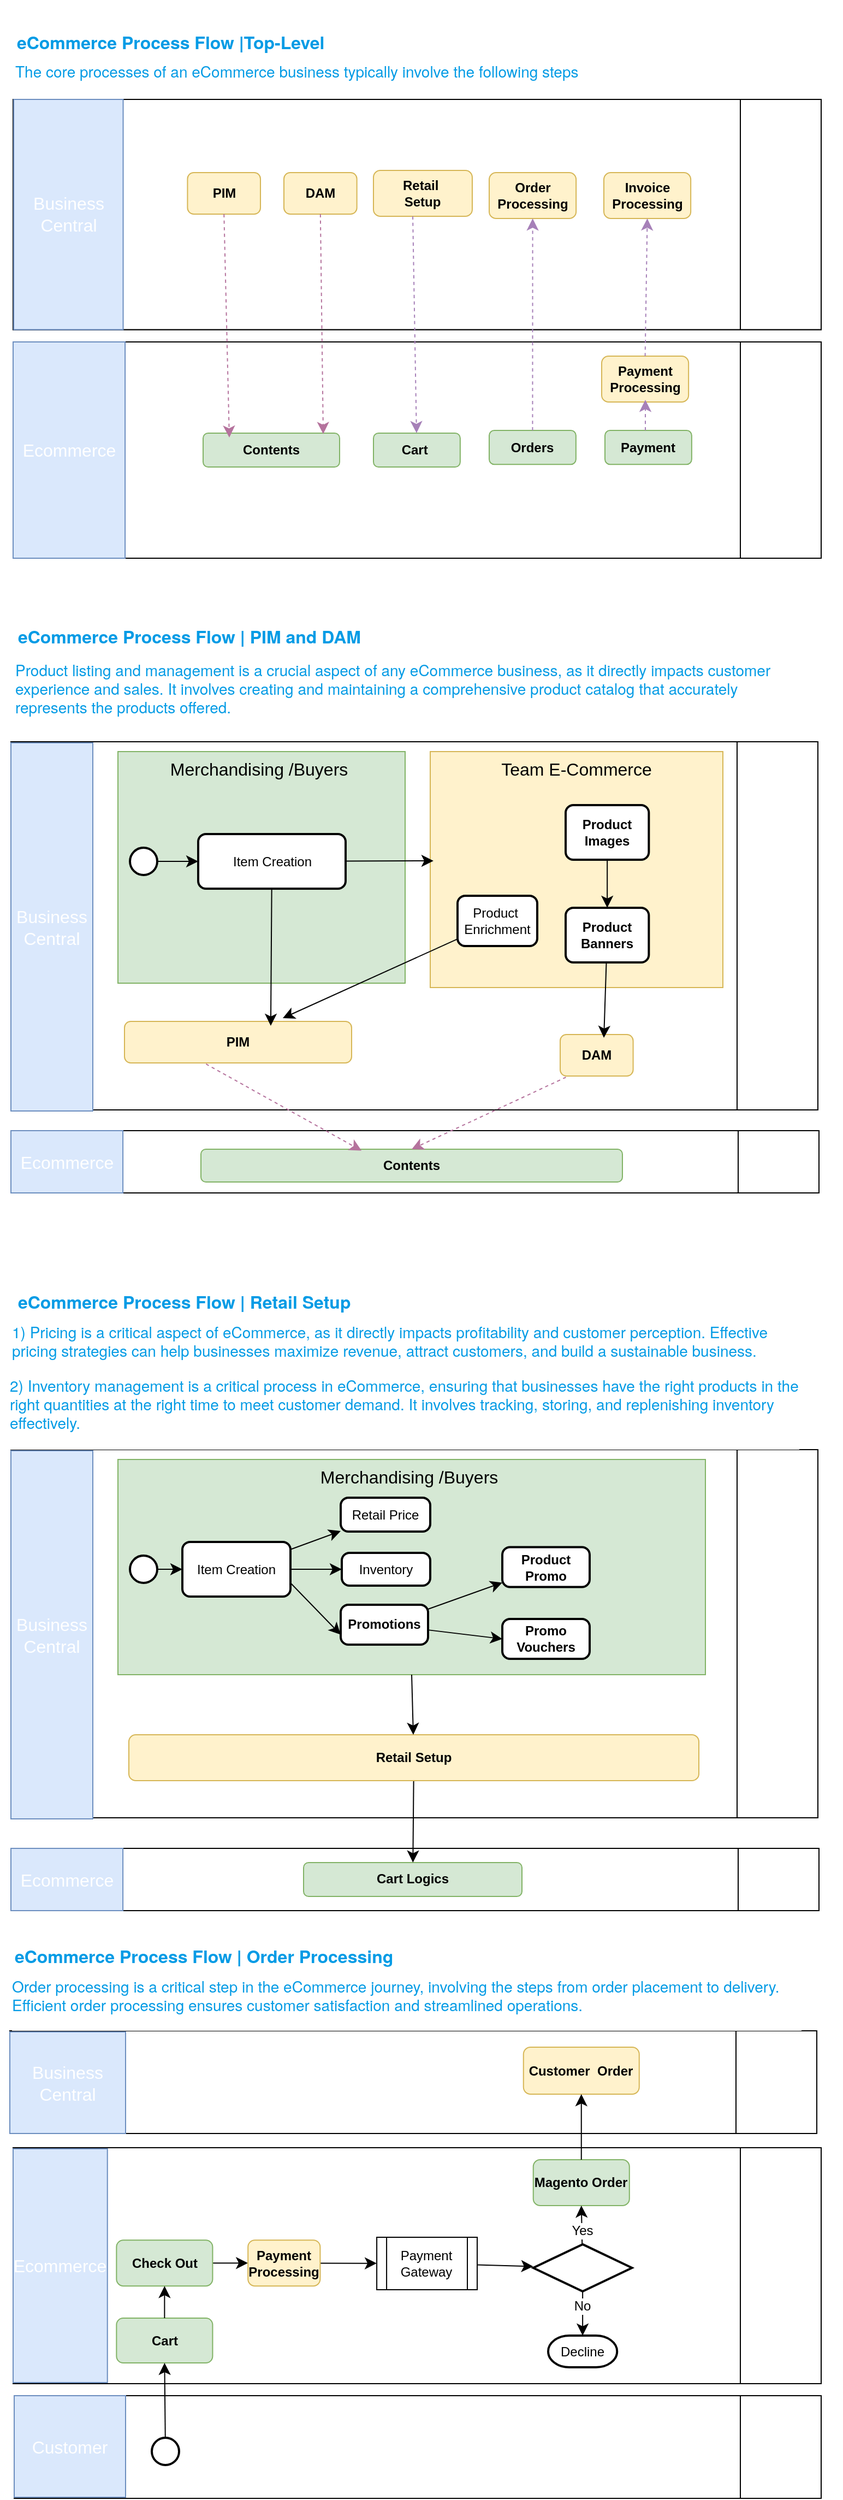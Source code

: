 <mxfile version="24.7.17">
  <diagram name="Page-1" id="vDul_YqK_dcnpiFwpa7n">
    <mxGraphModel dx="2261" dy="1991" grid="0" gridSize="10" guides="1" tooltips="1" connect="1" arrows="1" fold="1" page="1" pageScale="1" pageWidth="827" pageHeight="1169" math="0" shadow="0">
      <root>
        <mxCell id="0" />
        <mxCell id="1" parent="0" />
        <mxCell id="FsNF8_H5nUbt7xwvHBq2-6" value="" style="group" vertex="1" connectable="0" parent="1">
          <mxGeometry x="-739" y="-1043" width="727" height="212" as="geometry" />
        </mxCell>
        <mxCell id="FsNF8_H5nUbt7xwvHBq2-1" value="" style="shape=process;whiteSpace=wrap;html=1;backgroundOutline=1;movable=0;resizable=0;rotatable=0;deletable=0;editable=0;locked=1;connectable=0;" vertex="1" parent="FsNF8_H5nUbt7xwvHBq2-6">
          <mxGeometry x="-32" y="0.004" width="740" height="210.746" as="geometry" />
        </mxCell>
        <mxCell id="FsNF8_H5nUbt7xwvHBq2-4" value="Business Central" style="text;strokeColor=#6c8ebf;fillColor=#dae8fc;html=1;align=center;verticalAlign=middle;whiteSpace=wrap;rounded=0;fontSize=16;fontColor=#ffffff;" vertex="1" parent="FsNF8_H5nUbt7xwvHBq2-6">
          <mxGeometry x="-31.438" width="100.208" height="210.746" as="geometry" />
        </mxCell>
        <mxCell id="FsNF8_H5nUbt7xwvHBq2-9" value="&lt;b&gt;PIM&lt;/b&gt;" style="rounded=1;whiteSpace=wrap;html=1;fillColor=#fff2cc;strokeColor=#d6b656;fontColor=#000000;" vertex="1" parent="FsNF8_H5nUbt7xwvHBq2-6">
          <mxGeometry x="127.716" y="67" width="66.805" height="38" as="geometry" />
        </mxCell>
        <mxCell id="FsNF8_H5nUbt7xwvHBq2-10" value="&lt;b&gt;DAM&lt;/b&gt;" style="rounded=1;whiteSpace=wrap;html=1;fillColor=#fff2cc;strokeColor=#d6b656;fontColor=#000000;" vertex="1" parent="FsNF8_H5nUbt7xwvHBq2-6">
          <mxGeometry x="216.003" y="67" width="66.805" height="38" as="geometry" />
        </mxCell>
        <mxCell id="FsNF8_H5nUbt7xwvHBq2-17" value="&lt;b&gt;Order Processing&lt;/b&gt;" style="rounded=1;whiteSpace=wrap;html=1;fillColor=#fff2cc;strokeColor=#d6b656;fontColor=#000000;" vertex="1" parent="FsNF8_H5nUbt7xwvHBq2-6">
          <mxGeometry x="484.005" y="67" width="79.577" height="42" as="geometry" />
        </mxCell>
        <mxCell id="FsNF8_H5nUbt7xwvHBq2-23" value="&lt;b&gt;Retail&amp;nbsp;&lt;br&gt;Configurations&lt;/b&gt;" style="rounded=1;whiteSpace=wrap;html=1;fillColor=#fff2cc;strokeColor=#d6b656;fontColor=#000000;" vertex="1" parent="FsNF8_H5nUbt7xwvHBq2-6">
          <mxGeometry x="343.477" y="67" width="90.479" height="42" as="geometry" />
        </mxCell>
        <mxCell id="FsNF8_H5nUbt7xwvHBq2-7" value="" style="group" vertex="1" connectable="0" parent="1">
          <mxGeometry x="-771" y="-821" width="754.582" height="202" as="geometry" />
        </mxCell>
        <mxCell id="FsNF8_H5nUbt7xwvHBq2-36" style="edgeStyle=none;curved=1;rounded=0;orthogonalLoop=1;jettySize=auto;html=1;exitX=0;exitY=0.5;exitDx=0;exitDy=0;fontSize=12;startSize=8;endSize=8;" edge="1" parent="FsNF8_H5nUbt7xwvHBq2-7" source="FsNF8_H5nUbt7xwvHBq2-2" target="FsNF8_H5nUbt7xwvHBq2-5">
          <mxGeometry relative="1" as="geometry" />
        </mxCell>
        <mxCell id="FsNF8_H5nUbt7xwvHBq2-2" value="" style="shape=process;whiteSpace=wrap;html=1;backgroundOutline=1;" vertex="1" parent="FsNF8_H5nUbt7xwvHBq2-7">
          <mxGeometry width="740.0" height="198" as="geometry" />
        </mxCell>
        <mxCell id="FsNF8_H5nUbt7xwvHBq2-5" value="Ecommerce" style="text;strokeColor=#6c8ebf;fillColor=#dae8fc;html=1;align=center;verticalAlign=middle;whiteSpace=wrap;rounded=0;fontSize=16;fontColor=#ffffff;" vertex="1" parent="FsNF8_H5nUbt7xwvHBq2-7">
          <mxGeometry width="102.554" height="198" as="geometry" />
        </mxCell>
        <mxCell id="FsNF8_H5nUbt7xwvHBq2-11" value="&lt;b&gt;Orders&lt;/b&gt;" style="rounded=1;whiteSpace=wrap;html=1;fillColor=#d5e8d4;strokeColor=#82b366;" vertex="1" parent="FsNF8_H5nUbt7xwvHBq2-7">
          <mxGeometry x="436.002" y="81" width="79.429" height="31.091" as="geometry" />
        </mxCell>
        <mxCell id="FsNF8_H5nUbt7xwvHBq2-24" value="&lt;b&gt;Cart&amp;nbsp;&lt;/b&gt;" style="rounded=1;whiteSpace=wrap;html=1;fillColor=#d5e8d4;strokeColor=#82b366;" vertex="1" parent="FsNF8_H5nUbt7xwvHBq2-7">
          <mxGeometry x="330.002" y="83.45" width="79.429" height="31.091" as="geometry" />
        </mxCell>
        <mxCell id="FsNF8_H5nUbt7xwvHBq2-26" value="&lt;b&gt;Contents&lt;/b&gt;" style="rounded=1;whiteSpace=wrap;html=1;fillColor=#d5e8d4;strokeColor=#82b366;" vertex="1" parent="FsNF8_H5nUbt7xwvHBq2-7">
          <mxGeometry x="174" y="83.455" width="125" height="31.091" as="geometry" />
        </mxCell>
        <mxCell id="FsNF8_H5nUbt7xwvHBq2-242" value="&lt;b&gt;Payment&lt;/b&gt;" style="rounded=1;whiteSpace=wrap;html=1;fillColor=#d5e8d4;strokeColor=#82b366;" vertex="1" parent="FsNF8_H5nUbt7xwvHBq2-7">
          <mxGeometry x="542.002" y="81" width="79.429" height="31.091" as="geometry" />
        </mxCell>
        <mxCell id="FsNF8_H5nUbt7xwvHBq2-243" value="&lt;b&gt;Payment Processing&lt;/b&gt;" style="rounded=1;whiteSpace=wrap;html=1;fillColor=#fff2cc;strokeColor=#d6b656;fontColor=#000000;" vertex="1" parent="FsNF8_H5nUbt7xwvHBq2-7">
          <mxGeometry x="539.005" y="13" width="79.577" height="42" as="geometry" />
        </mxCell>
        <mxCell id="FsNF8_H5nUbt7xwvHBq2-35" value="&lt;h2 style=&quot;box-sizing: border-box; margin-top: 1.75rem; margin-bottom: 0.5rem; line-height: 1.2; font-size: 16px; color: rgb(3, 155, 229); padding-bottom: 1rem; font-family: &amp;quot;Source Sans Pro&amp;quot;, HelveticaNeue-Light, &amp;quot;Helvetica Neue Light&amp;quot;, &amp;quot;Helvetica Neue&amp;quot;, Helvetica, Arial, &amp;quot;Lucida Grande&amp;quot;, sans-serif; background-color: rgb(255, 255, 255);&quot;&gt;&lt;span style=&quot;box-sizing: border-box; font-size: 16px;&quot; id=&quot;Top-Level_eCommerce_Process_Flow&quot;&gt;&amp;nbsp;eCommerce Process Flow |&lt;/span&gt;&lt;span style=&quot;font-size: 16px;&quot;&gt;Top-Level&lt;/span&gt;&lt;/h2&gt;" style="text;html=1;align=left;verticalAlign=middle;whiteSpace=wrap;rounded=0;fontSize=16;fontStyle=1" vertex="1" parent="1">
          <mxGeometry x="-774" y="-1113" width="478" height="30" as="geometry" />
        </mxCell>
        <mxCell id="FsNF8_H5nUbt7xwvHBq2-62" value="" style="group" vertex="1" connectable="0" parent="1">
          <mxGeometry x="-773" y="-99" width="740" height="57" as="geometry" />
        </mxCell>
        <mxCell id="FsNF8_H5nUbt7xwvHBq2-63" style="edgeStyle=none;curved=1;rounded=0;orthogonalLoop=1;jettySize=auto;html=1;exitX=0;exitY=0.5;exitDx=0;exitDy=0;fontSize=12;startSize=8;endSize=8;" edge="1" parent="FsNF8_H5nUbt7xwvHBq2-62" source="FsNF8_H5nUbt7xwvHBq2-64" target="FsNF8_H5nUbt7xwvHBq2-65">
          <mxGeometry relative="1" as="geometry" />
        </mxCell>
        <mxCell id="FsNF8_H5nUbt7xwvHBq2-64" value="" style="shape=process;whiteSpace=wrap;html=1;backgroundOutline=1;" vertex="1" parent="FsNF8_H5nUbt7xwvHBq2-62">
          <mxGeometry width="740.0" height="57.0" as="geometry" />
        </mxCell>
        <mxCell id="FsNF8_H5nUbt7xwvHBq2-65" value="Ecommerce" style="text;strokeColor=#6c8ebf;fillColor=#dae8fc;html=1;align=center;verticalAlign=middle;whiteSpace=wrap;rounded=0;fontSize=16;fontColor=#ffffff;" vertex="1" parent="FsNF8_H5nUbt7xwvHBq2-62">
          <mxGeometry width="102.554" height="57.0" as="geometry" />
        </mxCell>
        <mxCell id="FsNF8_H5nUbt7xwvHBq2-68" value="&lt;b&gt;Contents&lt;/b&gt;" style="rounded=1;whiteSpace=wrap;html=1;fillColor=#d5e8d4;strokeColor=#82b366;" vertex="1" parent="FsNF8_H5nUbt7xwvHBq2-62">
          <mxGeometry x="174" y="17" width="386" height="30" as="geometry" />
        </mxCell>
        <mxCell id="FsNF8_H5nUbt7xwvHBq2-73" value="&lt;h2 style=&quot;box-sizing: border-box; margin-top: 1.75rem; margin-bottom: 0.5rem; line-height: 1.2; font-size: 16px; color: rgb(3, 155, 229); padding-bottom: 1rem; font-family: &amp;quot;Source Sans Pro&amp;quot;, HelveticaNeue-Light, &amp;quot;Helvetica Neue Light&amp;quot;, &amp;quot;Helvetica Neue&amp;quot;, Helvetica, Arial, &amp;quot;Lucida Grande&amp;quot;, sans-serif; background-color: rgb(255, 255, 255);&quot;&gt;&lt;span style=&quot;box-sizing: border-box; font-size: 16px;&quot; id=&quot;Top-Level_eCommerce_Process_Flow&quot;&gt;&amp;nbsp;eCommerce Process Flow | PIM and DAM&lt;/span&gt;&lt;/h2&gt;" style="text;html=1;align=left;verticalAlign=middle;whiteSpace=wrap;rounded=0;fontSize=16;fontStyle=1" vertex="1" parent="1">
          <mxGeometry x="-773" y="-569" width="478" height="30" as="geometry" />
        </mxCell>
        <mxCell id="FsNF8_H5nUbt7xwvHBq2-74" value="" style="shape=process;whiteSpace=wrap;html=1;backgroundOutline=1;" vertex="1" parent="1">
          <mxGeometry x="-773" y="-455" width="739" height="337" as="geometry" />
        </mxCell>
        <mxCell id="FsNF8_H5nUbt7xwvHBq2-57" value="Business Central" style="text;strokeColor=#6c8ebf;fillColor=#dae8fc;html=1;align=center;verticalAlign=middle;whiteSpace=wrap;rounded=0;fontSize=16;fontColor=#ffffff;" vertex="1" parent="1">
          <mxGeometry x="-773" y="-454" width="75" height="337" as="geometry" />
        </mxCell>
        <mxCell id="FsNF8_H5nUbt7xwvHBq2-72" style="edgeStyle=none;curved=1;rounded=0;orthogonalLoop=1;jettySize=auto;html=1;fontSize=12;startSize=8;endSize=8;dashed=1;strokeColor=#B5739D;exitX=0.359;exitY=1.026;exitDx=0;exitDy=0;exitPerimeter=0;entryX=0.381;entryY=0.043;entryDx=0;entryDy=0;entryPerimeter=0;" edge="1" parent="1" source="FsNF8_H5nUbt7xwvHBq2-82" target="FsNF8_H5nUbt7xwvHBq2-68">
          <mxGeometry relative="1" as="geometry">
            <mxPoint x="-579" y="-181" as="sourcePoint" />
            <mxPoint x="-563" y="-68" as="targetPoint" />
          </mxGeometry>
        </mxCell>
        <mxCell id="FsNF8_H5nUbt7xwvHBq2-71" style="edgeStyle=none;curved=1;rounded=0;orthogonalLoop=1;jettySize=auto;html=1;fontSize=12;startSize=8;endSize=8;dashed=1;fillColor=#d5e8d4;strokeColor=#B5739D;entryX=0.5;entryY=0;entryDx=0;entryDy=0;" edge="1" parent="1" target="FsNF8_H5nUbt7xwvHBq2-68">
          <mxGeometry relative="1" as="geometry">
            <mxPoint x="-243" y="-158" as="sourcePoint" />
            <mxPoint x="-243" y="-72" as="targetPoint" />
          </mxGeometry>
        </mxCell>
        <mxCell id="FsNF8_H5nUbt7xwvHBq2-75" value="" style="group" vertex="1" connectable="0" parent="1">
          <mxGeometry x="-739" y="-1043" width="727" height="212" as="geometry" />
        </mxCell>
        <mxCell id="FsNF8_H5nUbt7xwvHBq2-76" value="" style="shape=process;whiteSpace=wrap;html=1;backgroundOutline=1;movable=0;resizable=0;rotatable=0;deletable=0;editable=0;locked=1;connectable=0;" vertex="1" parent="FsNF8_H5nUbt7xwvHBq2-75">
          <mxGeometry x="-32" y="0.004" width="740" height="210.746" as="geometry" />
        </mxCell>
        <mxCell id="FsNF8_H5nUbt7xwvHBq2-77" value="Business Central" style="text;strokeColor=#6c8ebf;fillColor=#dae8fc;html=1;align=center;verticalAlign=middle;whiteSpace=wrap;rounded=0;fontSize=16;fontColor=#ffffff;" vertex="1" parent="FsNF8_H5nUbt7xwvHBq2-75">
          <mxGeometry x="-31.438" width="100.208" height="210.746" as="geometry" />
        </mxCell>
        <mxCell id="FsNF8_H5nUbt7xwvHBq2-78" value="&lt;b&gt;PIM&lt;/b&gt;" style="rounded=1;whiteSpace=wrap;html=1;fillColor=#fff2cc;strokeColor=#d6b656;fontColor=#000000;" vertex="1" parent="FsNF8_H5nUbt7xwvHBq2-75">
          <mxGeometry x="127.716" y="67" width="66.805" height="38" as="geometry" />
        </mxCell>
        <mxCell id="FsNF8_H5nUbt7xwvHBq2-79" value="&lt;b&gt;DAM&lt;/b&gt;" style="rounded=1;whiteSpace=wrap;html=1;fillColor=#fff2cc;strokeColor=#d6b656;fontColor=#000000;" vertex="1" parent="FsNF8_H5nUbt7xwvHBq2-75">
          <mxGeometry x="216.003" y="67" width="66.805" height="38" as="geometry" />
        </mxCell>
        <mxCell id="FsNF8_H5nUbt7xwvHBq2-80" value="&lt;b&gt;Order Processing&lt;/b&gt;" style="rounded=1;whiteSpace=wrap;html=1;fillColor=#fff2cc;strokeColor=#d6b656;fontColor=#000000;" vertex="1" parent="FsNF8_H5nUbt7xwvHBq2-75">
          <mxGeometry x="404.005" y="67" width="79.577" height="42" as="geometry" />
        </mxCell>
        <mxCell id="FsNF8_H5nUbt7xwvHBq2-81" value="&lt;b&gt;Retail&amp;nbsp;&lt;br&gt;Setup&lt;/b&gt;" style="rounded=1;whiteSpace=wrap;html=1;fillColor=#fff2cc;strokeColor=#d6b656;fontColor=#000000;" vertex="1" parent="FsNF8_H5nUbt7xwvHBq2-75">
          <mxGeometry x="297.997" y="65" width="90.479" height="42" as="geometry" />
        </mxCell>
        <mxCell id="FsNF8_H5nUbt7xwvHBq2-244" value="" style="endArrow=classic;html=1;rounded=0;fontSize=12;startSize=8;endSize=8;curved=1;dashed=1;strokeColor=#A680B8;exitX=0.5;exitY=0;exitDx=0;exitDy=0;" edge="1" parent="FsNF8_H5nUbt7xwvHBq2-75">
          <mxGeometry width="50" height="50" relative="1" as="geometry">
            <mxPoint x="547" y="303" as="sourcePoint" />
            <mxPoint x="547" y="275" as="targetPoint" />
          </mxGeometry>
        </mxCell>
        <mxCell id="FsNF8_H5nUbt7xwvHBq2-245" value="&lt;b&gt;Invoice Processing&lt;/b&gt;" style="rounded=1;whiteSpace=wrap;html=1;fillColor=#fff2cc;strokeColor=#d6b656;fontColor=#000000;" vertex="1" parent="FsNF8_H5nUbt7xwvHBq2-75">
          <mxGeometry x="509.005" y="67" width="79.577" height="42" as="geometry" />
        </mxCell>
        <mxCell id="FsNF8_H5nUbt7xwvHBq2-82" value="&lt;b&gt;PIM&lt;/b&gt;" style="rounded=1;whiteSpace=wrap;html=1;fillColor=#fff2cc;strokeColor=#d6b656;fontColor=#000000;" vertex="1" parent="1">
          <mxGeometry x="-669" y="-199" width="208" height="38" as="geometry" />
        </mxCell>
        <mxCell id="FsNF8_H5nUbt7xwvHBq2-90" value="&lt;b&gt;DAM&lt;/b&gt;" style="rounded=1;whiteSpace=wrap;html=1;fillColor=#fff2cc;strokeColor=#d6b656;fontColor=#000000;" vertex="1" parent="1">
          <mxGeometry x="-270" y="-187" width="66.805" height="38" as="geometry" />
        </mxCell>
        <mxCell id="FsNF8_H5nUbt7xwvHBq2-93" value="Merchandising /Buyers&amp;nbsp;" style="text;strokeColor=#82b366;fillColor=#d5e8d4;html=1;align=center;verticalAlign=top;whiteSpace=wrap;rounded=0;fontSize=16;" vertex="1" parent="1">
          <mxGeometry x="-675" y="-446" width="263" height="212" as="geometry" />
        </mxCell>
        <mxCell id="FsNF8_H5nUbt7xwvHBq2-34" style="edgeStyle=none;curved=1;rounded=0;orthogonalLoop=1;jettySize=auto;html=1;exitX=0.5;exitY=1;exitDx=0;exitDy=0;entryX=0.192;entryY=0.132;entryDx=0;entryDy=0;entryPerimeter=0;fontSize=12;startSize=8;endSize=8;dashed=1;strokeColor=#B5739D;" edge="1" parent="1" source="FsNF8_H5nUbt7xwvHBq2-9" target="FsNF8_H5nUbt7xwvHBq2-26">
          <mxGeometry relative="1" as="geometry" />
        </mxCell>
        <mxCell id="FsNF8_H5nUbt7xwvHBq2-31" style="edgeStyle=none;curved=1;rounded=0;orthogonalLoop=1;jettySize=auto;html=1;exitX=0.5;exitY=1;exitDx=0;exitDy=0;entryX=0.88;entryY=0.026;entryDx=0;entryDy=0;entryPerimeter=0;fontSize=12;startSize=8;endSize=8;dashed=1;fillColor=#d5e8d4;strokeColor=#B5739D;" edge="1" parent="1" source="FsNF8_H5nUbt7xwvHBq2-10" target="FsNF8_H5nUbt7xwvHBq2-26">
          <mxGeometry relative="1" as="geometry" />
        </mxCell>
        <mxCell id="FsNF8_H5nUbt7xwvHBq2-25" value="" style="endArrow=classic;html=1;rounded=0;fontSize=12;startSize=8;endSize=8;curved=1;dashed=1;strokeColor=#A680B8;exitX=0.398;exitY=1;exitDx=0;exitDy=0;exitPerimeter=0;" edge="1" parent="1" source="FsNF8_H5nUbt7xwvHBq2-81" target="FsNF8_H5nUbt7xwvHBq2-24">
          <mxGeometry width="50" height="50" relative="1" as="geometry">
            <mxPoint x="-371" y="-646" as="sourcePoint" />
            <mxPoint x="-372" y="-876" as="targetPoint" />
          </mxGeometry>
        </mxCell>
        <mxCell id="FsNF8_H5nUbt7xwvHBq2-22" value="" style="endArrow=classic;html=1;rounded=0;fontSize=12;startSize=8;endSize=8;curved=1;dashed=1;strokeColor=#A680B8;entryX=0.5;entryY=1;entryDx=0;entryDy=0;exitX=0.5;exitY=0;exitDx=0;exitDy=0;" edge="1" parent="1" source="FsNF8_H5nUbt7xwvHBq2-11" target="FsNF8_H5nUbt7xwvHBq2-80">
          <mxGeometry width="50" height="50" relative="1" as="geometry">
            <mxPoint x="-374" y="-695" as="sourcePoint" />
            <mxPoint x="-379.12" y="-835" as="targetPoint" />
          </mxGeometry>
        </mxCell>
        <mxCell id="FsNF8_H5nUbt7xwvHBq2-98" value="" style="edgeStyle=none;curved=1;rounded=0;orthogonalLoop=1;jettySize=auto;html=1;fontSize=12;startSize=8;endSize=8;" edge="1" parent="1" source="FsNF8_H5nUbt7xwvHBq2-95" target="FsNF8_H5nUbt7xwvHBq2-96">
          <mxGeometry relative="1" as="geometry" />
        </mxCell>
        <mxCell id="FsNF8_H5nUbt7xwvHBq2-95" value="" style="strokeWidth=2;html=1;shape=mxgraph.flowchart.start_1;whiteSpace=wrap;" vertex="1" parent="1">
          <mxGeometry x="-664" y="-358" width="25" height="25" as="geometry" />
        </mxCell>
        <mxCell id="FsNF8_H5nUbt7xwvHBq2-96" value="Item Creation" style="rounded=1;whiteSpace=wrap;html=1;absoluteArcSize=1;arcSize=14;strokeWidth=2;" vertex="1" parent="1">
          <mxGeometry x="-601.5" y="-370.5" width="135" height="50" as="geometry" />
        </mxCell>
        <mxCell id="FsNF8_H5nUbt7xwvHBq2-99" style="edgeStyle=none;curved=1;rounded=0;orthogonalLoop=1;jettySize=auto;html=1;exitX=1;exitY=0.25;exitDx=0;exitDy=0;fontSize=12;startSize=8;endSize=8;" edge="1" parent="1" source="FsNF8_H5nUbt7xwvHBq2-57" target="FsNF8_H5nUbt7xwvHBq2-57">
          <mxGeometry relative="1" as="geometry" />
        </mxCell>
        <mxCell id="FsNF8_H5nUbt7xwvHBq2-109" value="Team E-Commerce" style="text;strokeColor=#d6b656;fillColor=#fff2cc;html=1;align=center;verticalAlign=top;whiteSpace=wrap;rounded=0;fontSize=16;" vertex="1" parent="1">
          <mxGeometry x="-389" y="-446" width="268" height="216" as="geometry" />
        </mxCell>
        <mxCell id="FsNF8_H5nUbt7xwvHBq2-118" value="" style="edgeStyle=none;curved=1;rounded=0;orthogonalLoop=1;jettySize=auto;html=1;fontSize=12;startSize=8;endSize=8;" edge="1" parent="1" source="FsNF8_H5nUbt7xwvHBq2-112" target="FsNF8_H5nUbt7xwvHBq2-113">
          <mxGeometry relative="1" as="geometry" />
        </mxCell>
        <mxCell id="FsNF8_H5nUbt7xwvHBq2-112" value="&lt;b&gt;Product Images&lt;/b&gt;" style="rounded=1;whiteSpace=wrap;html=1;absoluteArcSize=1;arcSize=14;strokeWidth=2;" vertex="1" parent="1">
          <mxGeometry x="-265.0" y="-397" width="76.19" height="50" as="geometry" />
        </mxCell>
        <mxCell id="FsNF8_H5nUbt7xwvHBq2-113" value="&lt;b&gt;Product Banners&lt;/b&gt;" style="rounded=1;whiteSpace=wrap;html=1;absoluteArcSize=1;arcSize=14;strokeWidth=2;" vertex="1" parent="1">
          <mxGeometry x="-265.0" y="-303" width="76.19" height="50" as="geometry" />
        </mxCell>
        <mxCell id="FsNF8_H5nUbt7xwvHBq2-121" style="edgeStyle=none;curved=1;rounded=0;orthogonalLoop=1;jettySize=auto;html=1;entryX=0.599;entryY=0.079;entryDx=0;entryDy=0;entryPerimeter=0;fontSize=12;startSize=8;endSize=8;" edge="1" parent="1" source="FsNF8_H5nUbt7xwvHBq2-113" target="FsNF8_H5nUbt7xwvHBq2-90">
          <mxGeometry relative="1" as="geometry" />
        </mxCell>
        <mxCell id="FsNF8_H5nUbt7xwvHBq2-131" style="edgeStyle=none;curved=1;rounded=0;orthogonalLoop=1;jettySize=auto;html=1;entryX=0.697;entryY=-0.079;entryDx=0;entryDy=0;fontSize=12;startSize=8;endSize=8;entryPerimeter=0;" edge="1" parent="1" source="FsNF8_H5nUbt7xwvHBq2-129" target="FsNF8_H5nUbt7xwvHBq2-82">
          <mxGeometry relative="1" as="geometry" />
        </mxCell>
        <mxCell id="FsNF8_H5nUbt7xwvHBq2-129" value="Product&amp;nbsp;&lt;br&gt;Enrichment" style="rounded=1;whiteSpace=wrap;html=1;absoluteArcSize=1;arcSize=14;strokeWidth=2;" vertex="1" parent="1">
          <mxGeometry x="-364.0" y="-314" width="73" height="46" as="geometry" />
        </mxCell>
        <mxCell id="FsNF8_H5nUbt7xwvHBq2-132" style="edgeStyle=none;curved=1;rounded=0;orthogonalLoop=1;jettySize=auto;html=1;entryX=0.644;entryY=0.105;entryDx=0;entryDy=0;entryPerimeter=0;fontSize=12;startSize=8;endSize=8;" edge="1" parent="1" source="FsNF8_H5nUbt7xwvHBq2-96" target="FsNF8_H5nUbt7xwvHBq2-82">
          <mxGeometry relative="1" as="geometry" />
        </mxCell>
        <mxCell id="FsNF8_H5nUbt7xwvHBq2-147" value="&lt;h2 style=&quot;box-sizing: border-box; margin-top: 1.75rem; margin-bottom: 0.5rem; line-height: 1.2; font-size: 16px; color: rgb(3, 155, 229); padding-bottom: 1rem; font-family: &amp;quot;Source Sans Pro&amp;quot;, HelveticaNeue-Light, &amp;quot;Helvetica Neue Light&amp;quot;, &amp;quot;Helvetica Neue&amp;quot;, Helvetica, Arial, &amp;quot;Lucida Grande&amp;quot;, sans-serif; background-color: rgb(255, 255, 255);&quot;&gt;&lt;span style=&quot;box-sizing: border-box; font-size: 16px;&quot; id=&quot;Top-Level_eCommerce_Process_Flow&quot;&gt;&amp;nbsp;eCommerce Process Flow | Retail Setup&amp;nbsp;&lt;/span&gt;&lt;/h2&gt;" style="text;html=1;align=left;verticalAlign=middle;whiteSpace=wrap;rounded=0;fontSize=16;fontStyle=1" vertex="1" parent="1">
          <mxGeometry x="-773" y="40" width="478" height="30" as="geometry" />
        </mxCell>
        <mxCell id="FsNF8_H5nUbt7xwvHBq2-159" value="&lt;h2 style=&quot;box-sizing: border-box; margin-top: 1.75rem; margin-bottom: 0.5rem; line-height: 1.2; font-size: 14px; color: rgb(3, 155, 229); padding-bottom: 1rem; font-family: &amp;quot;Source Sans Pro&amp;quot;, HelveticaNeue-Light, &amp;quot;Helvetica Neue Light&amp;quot;, &amp;quot;Helvetica Neue&amp;quot;, Helvetica, Arial, &amp;quot;Lucida Grande&amp;quot;, sans-serif; background-color: rgb(255, 255, 255);&quot;&gt;&lt;span style=&quot;font-weight: normal; font-size: 14px;&quot;&gt;The core processes of an eCommerce business typically involve the following steps&lt;/span&gt;&lt;br style=&quot;font-size: 14px;&quot;&gt;&lt;/h2&gt;" style="text;html=1;align=left;verticalAlign=middle;whiteSpace=wrap;rounded=0;fontSize=14;fontStyle=0" vertex="1" parent="1">
          <mxGeometry x="-771" y="-1086" width="725" height="30" as="geometry" />
        </mxCell>
        <mxCell id="FsNF8_H5nUbt7xwvHBq2-160" value="&lt;h2 style=&quot;box-sizing: border-box; margin-top: 1.75rem; margin-bottom: 0.5rem; line-height: 1.2; font-size: 14px; color: rgb(3, 155, 229); padding-bottom: 1rem; font-family: &amp;quot;Source Sans Pro&amp;quot;, HelveticaNeue-Light, &amp;quot;Helvetica Neue Light&amp;quot;, &amp;quot;Helvetica Neue&amp;quot;, Helvetica, Arial, &amp;quot;Lucida Grande&amp;quot;, sans-serif; background-color: rgb(255, 255, 255);&quot;&gt;&lt;span style=&quot;font-weight: normal;&quot;&gt;Product listing and management is a crucial aspect of any eCommerce business, as it directly impacts customer experience and sales. It involves creating and maintaining a comprehensive product catalog that accurately represents the products offered.&lt;/span&gt;&lt;br style=&quot;font-size: 14px;&quot;&gt;&lt;/h2&gt;" style="text;html=1;align=left;verticalAlign=middle;whiteSpace=wrap;rounded=0;fontSize=14;fontStyle=0" vertex="1" parent="1">
          <mxGeometry x="-771" y="-539" width="725" height="66" as="geometry" />
        </mxCell>
        <mxCell id="FsNF8_H5nUbt7xwvHBq2-161" value="" style="group" vertex="1" connectable="0" parent="1">
          <mxGeometry x="-773" y="558" width="740" height="57" as="geometry" />
        </mxCell>
        <mxCell id="FsNF8_H5nUbt7xwvHBq2-162" style="edgeStyle=none;curved=1;rounded=0;orthogonalLoop=1;jettySize=auto;html=1;exitX=0;exitY=0.5;exitDx=0;exitDy=0;fontSize=12;startSize=8;endSize=8;" edge="1" parent="FsNF8_H5nUbt7xwvHBq2-161" source="FsNF8_H5nUbt7xwvHBq2-163" target="FsNF8_H5nUbt7xwvHBq2-164">
          <mxGeometry relative="1" as="geometry" />
        </mxCell>
        <mxCell id="FsNF8_H5nUbt7xwvHBq2-163" value="" style="shape=process;whiteSpace=wrap;html=1;backgroundOutline=1;" vertex="1" parent="FsNF8_H5nUbt7xwvHBq2-161">
          <mxGeometry width="740.0" height="57.0" as="geometry" />
        </mxCell>
        <mxCell id="FsNF8_H5nUbt7xwvHBq2-164" value="Ecommerce" style="text;strokeColor=#6c8ebf;fillColor=#dae8fc;html=1;align=center;verticalAlign=middle;whiteSpace=wrap;rounded=0;fontSize=16;fontColor=#ffffff;" vertex="1" parent="FsNF8_H5nUbt7xwvHBq2-161">
          <mxGeometry width="102.554" height="57.0" as="geometry" />
        </mxCell>
        <mxCell id="FsNF8_H5nUbt7xwvHBq2-235" value="&lt;b&gt;Cart Logics&lt;/b&gt;" style="rounded=1;whiteSpace=wrap;html=1;fillColor=#d5e8d4;strokeColor=#82b366;" vertex="1" parent="FsNF8_H5nUbt7xwvHBq2-161">
          <mxGeometry x="268" y="12.95" width="200" height="31.09" as="geometry" />
        </mxCell>
        <mxCell id="FsNF8_H5nUbt7xwvHBq2-166" value="" style="shape=process;whiteSpace=wrap;html=1;backgroundOutline=1;" vertex="1" parent="1">
          <mxGeometry x="-773" y="193" width="739" height="337" as="geometry" />
        </mxCell>
        <mxCell id="FsNF8_H5nUbt7xwvHBq2-167" value="Business Central" style="text;strokeColor=#6c8ebf;fillColor=#dae8fc;html=1;align=center;verticalAlign=middle;whiteSpace=wrap;rounded=0;fontSize=16;fontColor=#ffffff;" vertex="1" parent="1">
          <mxGeometry x="-773" y="194" width="75" height="337" as="geometry" />
        </mxCell>
        <mxCell id="FsNF8_H5nUbt7xwvHBq2-172" value="Merchandising /Buyers&amp;nbsp;" style="text;strokeColor=#82b366;fillColor=#d5e8d4;html=1;align=center;verticalAlign=top;whiteSpace=wrap;rounded=0;fontSize=16;" vertex="1" parent="1">
          <mxGeometry x="-675" y="202" width="538" height="197" as="geometry" />
        </mxCell>
        <mxCell id="FsNF8_H5nUbt7xwvHBq2-173" value="" style="edgeStyle=none;curved=1;rounded=0;orthogonalLoop=1;jettySize=auto;html=1;fontSize=12;startSize=8;endSize=8;" edge="1" parent="1" source="FsNF8_H5nUbt7xwvHBq2-174" target="FsNF8_H5nUbt7xwvHBq2-176">
          <mxGeometry relative="1" as="geometry" />
        </mxCell>
        <mxCell id="FsNF8_H5nUbt7xwvHBq2-174" value="" style="strokeWidth=2;html=1;shape=mxgraph.flowchart.start_1;whiteSpace=wrap;" vertex="1" parent="1">
          <mxGeometry x="-664" y="290" width="25" height="25" as="geometry" />
        </mxCell>
        <mxCell id="FsNF8_H5nUbt7xwvHBq2-175" value="" style="edgeStyle=none;curved=1;rounded=0;orthogonalLoop=1;jettySize=auto;html=1;fontSize=12;startSize=8;endSize=8;" edge="1" parent="1" source="FsNF8_H5nUbt7xwvHBq2-176" target="FsNF8_H5nUbt7xwvHBq2-178">
          <mxGeometry relative="1" as="geometry" />
        </mxCell>
        <mxCell id="FsNF8_H5nUbt7xwvHBq2-176" value="Item Creation" style="rounded=1;whiteSpace=wrap;html=1;absoluteArcSize=1;arcSize=14;strokeWidth=2;" vertex="1" parent="1">
          <mxGeometry x="-616" y="277.5" width="99" height="50" as="geometry" />
        </mxCell>
        <mxCell id="FsNF8_H5nUbt7xwvHBq2-177" style="edgeStyle=none;curved=1;rounded=0;orthogonalLoop=1;jettySize=auto;html=1;exitX=1;exitY=0.25;exitDx=0;exitDy=0;fontSize=12;startSize=8;endSize=8;" edge="1" parent="1" source="FsNF8_H5nUbt7xwvHBq2-167" target="FsNF8_H5nUbt7xwvHBq2-167">
          <mxGeometry relative="1" as="geometry" />
        </mxCell>
        <mxCell id="FsNF8_H5nUbt7xwvHBq2-178" value="Retail Price" style="rounded=1;whiteSpace=wrap;html=1;absoluteArcSize=1;arcSize=14;strokeWidth=2;" vertex="1" parent="1">
          <mxGeometry x="-471" y="237" width="82" height="31" as="geometry" />
        </mxCell>
        <mxCell id="FsNF8_H5nUbt7xwvHBq2-180" value="Inventory" style="rounded=1;whiteSpace=wrap;html=1;absoluteArcSize=1;arcSize=14;strokeWidth=2;" vertex="1" parent="1">
          <mxGeometry x="-470" y="287.5" width="81" height="30" as="geometry" />
        </mxCell>
        <mxCell id="FsNF8_H5nUbt7xwvHBq2-181" value="" style="edgeStyle=none;curved=1;rounded=0;orthogonalLoop=1;jettySize=auto;html=1;fontSize=12;startSize=8;endSize=8;entryX=0;entryY=0.5;entryDx=0;entryDy=0;exitX=1;exitY=0.5;exitDx=0;exitDy=0;" edge="1" parent="1" source="FsNF8_H5nUbt7xwvHBq2-176" target="FsNF8_H5nUbt7xwvHBq2-180">
          <mxGeometry relative="1" as="geometry">
            <mxPoint x="-527" y="290" as="sourcePoint" />
            <mxPoint x="-494" y="279" as="targetPoint" />
          </mxGeometry>
        </mxCell>
        <mxCell id="FsNF8_H5nUbt7xwvHBq2-233" style="edgeStyle=none;curved=1;rounded=0;orthogonalLoop=1;jettySize=auto;html=1;fontSize=12;startSize=8;endSize=8;" edge="1" parent="1" source="FsNF8_H5nUbt7xwvHBq2-183" target="FsNF8_H5nUbt7xwvHBq2-197">
          <mxGeometry relative="1" as="geometry" />
        </mxCell>
        <mxCell id="FsNF8_H5nUbt7xwvHBq2-234" style="edgeStyle=none;curved=1;rounded=0;orthogonalLoop=1;jettySize=auto;html=1;entryX=0;entryY=0.5;entryDx=0;entryDy=0;fontSize=12;startSize=8;endSize=8;" edge="1" parent="1" source="FsNF8_H5nUbt7xwvHBq2-183" target="FsNF8_H5nUbt7xwvHBq2-232">
          <mxGeometry relative="1" as="geometry" />
        </mxCell>
        <mxCell id="FsNF8_H5nUbt7xwvHBq2-183" value="&lt;strong&gt;Promotions&lt;/strong&gt;" style="rounded=1;whiteSpace=wrap;html=1;absoluteArcSize=1;arcSize=14;strokeWidth=2;" vertex="1" parent="1">
          <mxGeometry x="-471" y="335" width="80" height="36.5" as="geometry" />
        </mxCell>
        <mxCell id="FsNF8_H5nUbt7xwvHBq2-237" value="" style="edgeStyle=none;curved=1;rounded=0;orthogonalLoop=1;jettySize=auto;html=1;fontSize=12;startSize=8;endSize=8;" edge="1" parent="1" source="FsNF8_H5nUbt7xwvHBq2-189" target="FsNF8_H5nUbt7xwvHBq2-235">
          <mxGeometry relative="1" as="geometry" />
        </mxCell>
        <mxCell id="FsNF8_H5nUbt7xwvHBq2-189" value="&lt;b&gt;Retail&amp;nbsp;Setup&lt;/b&gt;" style="rounded=1;whiteSpace=wrap;html=1;fillColor=#fff2cc;strokeColor=#d6b656;fontColor=#000000;align=center;" vertex="1" parent="1">
          <mxGeometry x="-665" y="454" width="522" height="42" as="geometry" />
        </mxCell>
        <mxCell id="FsNF8_H5nUbt7xwvHBq2-193" value="" style="edgeStyle=none;curved=1;rounded=0;orthogonalLoop=1;jettySize=auto;html=1;fontSize=12;startSize=8;endSize=8;entryX=0;entryY=0.75;entryDx=0;entryDy=0;exitX=1;exitY=0.75;exitDx=0;exitDy=0;" edge="1" parent="1" source="FsNF8_H5nUbt7xwvHBq2-176" target="FsNF8_H5nUbt7xwvHBq2-183">
          <mxGeometry relative="1" as="geometry">
            <mxPoint x="-552" y="325" as="sourcePoint" />
            <mxPoint x="-519" y="315" as="targetPoint" />
          </mxGeometry>
        </mxCell>
        <mxCell id="FsNF8_H5nUbt7xwvHBq2-196" style="edgeStyle=none;curved=1;rounded=0;orthogonalLoop=1;jettySize=auto;html=1;entryX=0.011;entryY=0.463;entryDx=0;entryDy=0;entryPerimeter=0;fontSize=12;startSize=8;endSize=8;" edge="1" parent="1" source="FsNF8_H5nUbt7xwvHBq2-96" target="FsNF8_H5nUbt7xwvHBq2-109">
          <mxGeometry relative="1" as="geometry" />
        </mxCell>
        <mxCell id="FsNF8_H5nUbt7xwvHBq2-197" value="&lt;strong&gt;Product Promo&lt;/strong&gt;" style="rounded=1;whiteSpace=wrap;html=1;absoluteArcSize=1;arcSize=14;strokeWidth=2;" vertex="1" parent="1">
          <mxGeometry x="-323" y="282.25" width="80" height="36.5" as="geometry" />
        </mxCell>
        <mxCell id="FsNF8_H5nUbt7xwvHBq2-232" value="&lt;b&gt;Promo Vouchers&lt;/b&gt;" style="rounded=1;whiteSpace=wrap;html=1;absoluteArcSize=1;arcSize=14;strokeWidth=2;" vertex="1" parent="1">
          <mxGeometry x="-323" y="348" width="80" height="36.5" as="geometry" />
        </mxCell>
        <mxCell id="FsNF8_H5nUbt7xwvHBq2-239" value="" style="edgeStyle=none;curved=1;rounded=0;orthogonalLoop=1;jettySize=auto;html=1;fontSize=12;startSize=8;endSize=8;exitX=0.5;exitY=1;exitDx=0;exitDy=0;" edge="1" parent="1" source="FsNF8_H5nUbt7xwvHBq2-172">
          <mxGeometry relative="1" as="geometry">
            <mxPoint x="-404" y="404" as="sourcePoint" />
            <mxPoint x="-404.5" y="454" as="targetPoint" />
          </mxGeometry>
        </mxCell>
        <mxCell id="FsNF8_H5nUbt7xwvHBq2-240" value="&lt;h2 style=&quot;box-sizing: border-box; margin-top: 1.75rem; margin-bottom: 0.5rem; line-height: 1.2; font-size: 14px; color: rgb(3, 155, 229); padding-bottom: 1rem; font-family: &amp;quot;Source Sans Pro&amp;quot;, HelveticaNeue-Light, &amp;quot;Helvetica Neue Light&amp;quot;, &amp;quot;Helvetica Neue&amp;quot;, Helvetica, Arial, &amp;quot;Lucida Grande&amp;quot;, sans-serif; background-color: rgb(255, 255, 255);&quot;&gt;&lt;span style=&quot;font-weight: normal;&quot;&gt;1) Pricing is a critical aspect of eCommerce, as it directly impacts profitability and customer perception. Effective pricing strategies can help businesses maximize revenue, attract customers, and build a sustainable business.&lt;/span&gt;&lt;br style=&quot;font-size: 14px;&quot;&gt;&lt;/h2&gt;" style="text;html=1;align=left;verticalAlign=middle;whiteSpace=wrap;rounded=0;fontSize=14;fontStyle=1" vertex="1" parent="1">
          <mxGeometry x="-774" y="58" width="725" height="66" as="geometry" />
        </mxCell>
        <mxCell id="FsNF8_H5nUbt7xwvHBq2-241" value="&lt;h2 style=&quot;box-sizing: border-box; margin-top: 1.75rem; margin-bottom: 0.5rem; line-height: 1.2; font-size: 14px; color: rgb(3, 155, 229); padding-bottom: 1rem; font-family: &amp;quot;Source Sans Pro&amp;quot;, HelveticaNeue-Light, &amp;quot;Helvetica Neue Light&amp;quot;, &amp;quot;Helvetica Neue&amp;quot;, Helvetica, Arial, &amp;quot;Lucida Grande&amp;quot;, sans-serif; background-color: rgb(255, 255, 255);&quot;&gt;&lt;span style=&quot;font-weight: normal;&quot;&gt;2) Inventory management is a critical process in eCommerce, ensuring that businesses have the right products in the right quantities at the right time to meet customer demand. It involves tracking, storing, and replenishing inventory effectively.&lt;/span&gt;&lt;br style=&quot;font-size: 14px;&quot;&gt;&lt;/h2&gt;" style="text;html=1;align=left;verticalAlign=middle;whiteSpace=wrap;rounded=0;fontSize=14;fontStyle=1" vertex="1" parent="1">
          <mxGeometry x="-776" y="116" width="725" height="66" as="geometry" />
        </mxCell>
        <mxCell id="FsNF8_H5nUbt7xwvHBq2-246" value="" style="endArrow=classic;html=1;rounded=0;fontSize=12;startSize=8;endSize=8;curved=1;dashed=1;strokeColor=#A680B8;entryX=0.5;entryY=1;entryDx=0;entryDy=0;exitX=0.5;exitY=0;exitDx=0;exitDy=0;" edge="1" parent="1" source="FsNF8_H5nUbt7xwvHBq2-243" target="FsNF8_H5nUbt7xwvHBq2-245">
          <mxGeometry width="50" height="50" relative="1" as="geometry">
            <mxPoint x="-285" y="-730" as="sourcePoint" />
            <mxPoint x="-285" y="-924" as="targetPoint" />
          </mxGeometry>
        </mxCell>
        <mxCell id="FsNF8_H5nUbt7xwvHBq2-247" value="&lt;h2 style=&quot;box-sizing: border-box; margin-top: 1.75rem; margin-bottom: 0.5rem; line-height: 1.2; font-size: 16px; color: rgb(3, 155, 229); padding-bottom: 1rem; font-family: &amp;quot;Source Sans Pro&amp;quot;, HelveticaNeue-Light, &amp;quot;Helvetica Neue Light&amp;quot;, &amp;quot;Helvetica Neue&amp;quot;, Helvetica, Arial, &amp;quot;Lucida Grande&amp;quot;, sans-serif; background-color: rgb(255, 255, 255);&quot;&gt;&lt;span style=&quot;box-sizing: border-box; font-size: 16px;&quot; id=&quot;Top-Level_eCommerce_Process_Flow&quot;&gt;&amp;nbsp;eCommerce Process Flow | Order Processing&amp;nbsp;&lt;/span&gt;&lt;/h2&gt;" style="text;html=1;align=left;verticalAlign=middle;whiteSpace=wrap;rounded=0;fontSize=16;fontStyle=1" vertex="1" parent="1">
          <mxGeometry x="-776" y="639" width="478" height="30" as="geometry" />
        </mxCell>
        <mxCell id="FsNF8_H5nUbt7xwvHBq2-253" value="" style="shape=process;whiteSpace=wrap;html=1;backgroundOutline=1;" vertex="1" parent="1">
          <mxGeometry x="-774" y="725" width="739" height="94" as="geometry" />
        </mxCell>
        <mxCell id="FsNF8_H5nUbt7xwvHBq2-254" value="Business Central" style="text;strokeColor=#6c8ebf;fillColor=#dae8fc;html=1;align=center;verticalAlign=middle;whiteSpace=wrap;rounded=0;fontSize=16;fontColor=#ffffff;" vertex="1" parent="1">
          <mxGeometry x="-774" y="726" width="106" height="93" as="geometry" />
        </mxCell>
        <mxCell id="FsNF8_H5nUbt7xwvHBq2-260" style="edgeStyle=none;curved=1;rounded=0;orthogonalLoop=1;jettySize=auto;html=1;exitX=1;exitY=0.25;exitDx=0;exitDy=0;fontSize=12;startSize=8;endSize=8;" edge="1" parent="1" source="FsNF8_H5nUbt7xwvHBq2-254" target="FsNF8_H5nUbt7xwvHBq2-254">
          <mxGeometry relative="1" as="geometry" />
        </mxCell>
        <mxCell id="FsNF8_H5nUbt7xwvHBq2-273" value="&lt;h2 style=&quot;box-sizing: border-box; margin-top: 1.75rem; margin-bottom: 0.5rem; line-height: 1.2; font-size: 14px; color: rgb(3, 155, 229); padding-bottom: 1rem; font-family: &amp;quot;Source Sans Pro&amp;quot;, HelveticaNeue-Light, &amp;quot;Helvetica Neue Light&amp;quot;, &amp;quot;Helvetica Neue&amp;quot;, Helvetica, Arial, &amp;quot;Lucida Grande&amp;quot;, sans-serif; background-color: rgb(255, 255, 255);&quot;&gt;&lt;span style=&quot;font-weight: normal;&quot;&gt;Order processing is a critical step in the eCommerce journey, involving the steps from order placement to delivery. Efficient order processing ensures customer satisfaction and streamlined operations.&lt;/span&gt;&lt;br style=&quot;font-size: 14px;&quot;&gt;&lt;/h2&gt;" style="text;html=1;align=left;verticalAlign=middle;whiteSpace=wrap;rounded=0;fontSize=14;fontStyle=1" vertex="1" parent="1">
          <mxGeometry x="-774" y="657" width="725" height="66" as="geometry" />
        </mxCell>
        <mxCell id="FsNF8_H5nUbt7xwvHBq2-278" value="" style="shape=process;whiteSpace=wrap;html=1;backgroundOutline=1;" vertex="1" parent="1">
          <mxGeometry x="-770" y="1059" width="739" height="94" as="geometry" />
        </mxCell>
        <mxCell id="FsNF8_H5nUbt7xwvHBq2-277" value="Customer" style="text;strokeColor=#6c8ebf;fillColor=#dae8fc;html=1;align=center;verticalAlign=middle;whiteSpace=wrap;rounded=0;fontSize=16;fontColor=#ffffff;" vertex="1" parent="1">
          <mxGeometry x="-770" y="1059" width="102" height="93" as="geometry" />
        </mxCell>
        <mxCell id="FsNF8_H5nUbt7xwvHBq2-250" value="" style="shape=process;whiteSpace=wrap;html=1;backgroundOutline=1;" vertex="1" parent="1">
          <mxGeometry x="-771" y="832" width="740" height="216" as="geometry" />
        </mxCell>
        <mxCell id="FsNF8_H5nUbt7xwvHBq2-248" value="" style="group" vertex="1" connectable="0" parent="1">
          <mxGeometry x="-771" y="829" width="740" height="226" as="geometry" />
        </mxCell>
        <mxCell id="FsNF8_H5nUbt7xwvHBq2-276" value="&lt;b&gt;Cart&lt;/b&gt;" style="rounded=1;whiteSpace=wrap;html=1;fillColor=#d5e8d4;strokeColor=#82b366;" vertex="1" parent="FsNF8_H5nUbt7xwvHBq2-248">
          <mxGeometry x="94.679" y="159" width="88.036" height="41" as="geometry" />
        </mxCell>
        <mxCell id="FsNF8_H5nUbt7xwvHBq2-251" value="Ecommerce" style="text;strokeColor=#6c8ebf;fillColor=#dae8fc;html=1;align=center;verticalAlign=middle;whiteSpace=wrap;rounded=0;fontSize=16;fontColor=#ffffff;" vertex="1" parent="FsNF8_H5nUbt7xwvHBq2-248">
          <mxGeometry y="4" width="86.37" height="214" as="geometry" />
        </mxCell>
        <mxCell id="FsNF8_H5nUbt7xwvHBq2-317" value="" style="edgeStyle=none;curved=1;rounded=0;orthogonalLoop=1;jettySize=auto;html=1;fontSize=12;startSize=8;endSize=8;" edge="1" parent="FsNF8_H5nUbt7xwvHBq2-248" source="FsNF8_H5nUbt7xwvHBq2-285" target="FsNF8_H5nUbt7xwvHBq2-302">
          <mxGeometry relative="1" as="geometry" />
        </mxCell>
        <mxCell id="FsNF8_H5nUbt7xwvHBq2-285" value="&lt;b&gt;Check Out&lt;/b&gt;" style="rounded=1;whiteSpace=wrap;html=1;fillColor=#d5e8d4;strokeColor=#82b366;" vertex="1" parent="FsNF8_H5nUbt7xwvHBq2-248">
          <mxGeometry x="94.68" y="87.6" width="88.036" height="42" as="geometry" />
        </mxCell>
        <mxCell id="FsNF8_H5nUbt7xwvHBq2-286" value="&lt;b&gt;Magento Order&lt;/b&gt;" style="rounded=1;whiteSpace=wrap;html=1;fillColor=#d5e8d4;strokeColor=#82b366;" vertex="1" parent="FsNF8_H5nUbt7xwvHBq2-248">
          <mxGeometry x="476.363" y="14" width="88.036" height="42" as="geometry" />
        </mxCell>
        <mxCell id="FsNF8_H5nUbt7xwvHBq2-320" value="" style="edgeStyle=none;curved=1;rounded=0;orthogonalLoop=1;jettySize=auto;html=1;fontSize=12;startSize=8;endSize=8;" edge="1" parent="FsNF8_H5nUbt7xwvHBq2-248" source="FsNF8_H5nUbt7xwvHBq2-302" target="FsNF8_H5nUbt7xwvHBq2-318">
          <mxGeometry relative="1" as="geometry" />
        </mxCell>
        <mxCell id="FsNF8_H5nUbt7xwvHBq2-302" value="&lt;b&gt;Payment Processing&lt;/b&gt;" style="rounded=1;whiteSpace=wrap;html=1;fillColor=#fff2cc;strokeColor=#d6b656;fontColor=#000000;" vertex="1" parent="FsNF8_H5nUbt7xwvHBq2-248">
          <mxGeometry x="215.111" y="87.6" width="66.091" height="42" as="geometry" />
        </mxCell>
        <mxCell id="FsNF8_H5nUbt7xwvHBq2-303" value="" style="strokeWidth=2;html=1;shape=mxgraph.flowchart.decision;whiteSpace=wrap;" vertex="1" parent="FsNF8_H5nUbt7xwvHBq2-248">
          <mxGeometry x="476.36" y="91.45" width="90.41" height="43.1" as="geometry" />
        </mxCell>
        <mxCell id="FsNF8_H5nUbt7xwvHBq2-306" value="" style="edgeStyle=none;curved=1;rounded=0;orthogonalLoop=1;jettySize=auto;html=1;fontSize=12;startSize=8;endSize=8;entryX=0.5;entryY=1;entryDx=0;entryDy=0;" edge="1" parent="FsNF8_H5nUbt7xwvHBq2-248" source="FsNF8_H5nUbt7xwvHBq2-303" target="FsNF8_H5nUbt7xwvHBq2-286">
          <mxGeometry relative="1" as="geometry" />
        </mxCell>
        <mxCell id="FsNF8_H5nUbt7xwvHBq2-307" value="Yes" style="edgeLabel;html=1;align=center;verticalAlign=middle;resizable=0;points=[];fontSize=12;" vertex="1" connectable="0" parent="FsNF8_H5nUbt7xwvHBq2-306">
          <mxGeometry x="-0.263" relative="1" as="geometry">
            <mxPoint as="offset" />
          </mxGeometry>
        </mxCell>
        <mxCell id="FsNF8_H5nUbt7xwvHBq2-308" value="Decline" style="strokeWidth=2;html=1;shape=mxgraph.flowchart.terminator;whiteSpace=wrap;" vertex="1" parent="FsNF8_H5nUbt7xwvHBq2-248">
          <mxGeometry x="490.001" y="175" width="63.12" height="29" as="geometry" />
        </mxCell>
        <mxCell id="FsNF8_H5nUbt7xwvHBq2-309" value="" style="edgeStyle=none;curved=1;rounded=0;orthogonalLoop=1;jettySize=auto;html=1;fontSize=12;startSize=8;endSize=8;" edge="1" parent="FsNF8_H5nUbt7xwvHBq2-248" source="FsNF8_H5nUbt7xwvHBq2-303" target="FsNF8_H5nUbt7xwvHBq2-308">
          <mxGeometry relative="1" as="geometry" />
        </mxCell>
        <mxCell id="FsNF8_H5nUbt7xwvHBq2-310" value="No" style="edgeLabel;html=1;align=center;verticalAlign=middle;resizable=0;points=[];fontSize=12;" vertex="1" connectable="0" parent="FsNF8_H5nUbt7xwvHBq2-309">
          <mxGeometry x="-0.362" y="-1" relative="1" as="geometry">
            <mxPoint as="offset" />
          </mxGeometry>
        </mxCell>
        <mxCell id="FsNF8_H5nUbt7xwvHBq2-316" value="" style="edgeStyle=none;curved=1;rounded=0;orthogonalLoop=1;jettySize=auto;html=1;fontSize=12;startSize=8;endSize=8;entryX=0.5;entryY=1;entryDx=0;entryDy=0;" edge="1" parent="FsNF8_H5nUbt7xwvHBq2-248" source="FsNF8_H5nUbt7xwvHBq2-276" target="FsNF8_H5nUbt7xwvHBq2-285">
          <mxGeometry relative="1" as="geometry">
            <mxPoint x="137.868" y="139" as="targetPoint" />
          </mxGeometry>
        </mxCell>
        <mxCell id="FsNF8_H5nUbt7xwvHBq2-319" value="" style="edgeStyle=none;curved=1;rounded=0;orthogonalLoop=1;jettySize=auto;html=1;fontSize=12;startSize=8;endSize=8;entryX=0;entryY=0.5;entryDx=0;entryDy=0;" edge="1" parent="FsNF8_H5nUbt7xwvHBq2-248" source="FsNF8_H5nUbt7xwvHBq2-318" target="FsNF8_H5nUbt7xwvHBq2-318">
          <mxGeometry relative="1" as="geometry" />
        </mxCell>
        <mxCell id="FsNF8_H5nUbt7xwvHBq2-321" value="" style="edgeStyle=none;curved=1;rounded=0;orthogonalLoop=1;jettySize=auto;html=1;fontSize=12;startSize=8;endSize=8;" edge="1" parent="FsNF8_H5nUbt7xwvHBq2-248" source="FsNF8_H5nUbt7xwvHBq2-318" target="FsNF8_H5nUbt7xwvHBq2-303">
          <mxGeometry relative="1" as="geometry" />
        </mxCell>
        <mxCell id="FsNF8_H5nUbt7xwvHBq2-318" value="Payment Gateway" style="shape=process;whiteSpace=wrap;html=1;backgroundOutline=1;" vertex="1" parent="FsNF8_H5nUbt7xwvHBq2-248">
          <mxGeometry x="333.04" y="85" width="91.96" height="48" as="geometry" />
        </mxCell>
        <mxCell id="FsNF8_H5nUbt7xwvHBq2-284" style="edgeStyle=none;curved=1;rounded=0;orthogonalLoop=1;jettySize=auto;html=1;fontSize=12;startSize=8;endSize=8;entryX=0.5;entryY=1;entryDx=0;entryDy=0;" edge="1" parent="1" source="FsNF8_H5nUbt7xwvHBq2-283" target="FsNF8_H5nUbt7xwvHBq2-276">
          <mxGeometry relative="1" as="geometry">
            <mxPoint x="-400" y="1032" as="targetPoint" />
          </mxGeometry>
        </mxCell>
        <mxCell id="FsNF8_H5nUbt7xwvHBq2-283" value="" style="strokeWidth=2;html=1;shape=mxgraph.flowchart.start_1;whiteSpace=wrap;" vertex="1" parent="1">
          <mxGeometry x="-644" y="1097.5" width="25" height="25" as="geometry" />
        </mxCell>
        <mxCell id="FsNF8_H5nUbt7xwvHBq2-292" value="&lt;b&gt;Customer&amp;nbsp; Order&lt;/b&gt;" style="rounded=1;whiteSpace=wrap;html=1;fillColor=#fff2cc;strokeColor=#d6b656;" vertex="1" parent="1">
          <mxGeometry x="-303.62" y="740" width="106" height="43" as="geometry" />
        </mxCell>
        <mxCell id="FsNF8_H5nUbt7xwvHBq2-311" value="" style="edgeStyle=none;curved=1;rounded=0;orthogonalLoop=1;jettySize=auto;html=1;fontSize=12;startSize=8;endSize=8;" edge="1" parent="1" source="FsNF8_H5nUbt7xwvHBq2-286" target="FsNF8_H5nUbt7xwvHBq2-292">
          <mxGeometry relative="1" as="geometry" />
        </mxCell>
      </root>
    </mxGraphModel>
  </diagram>
</mxfile>
